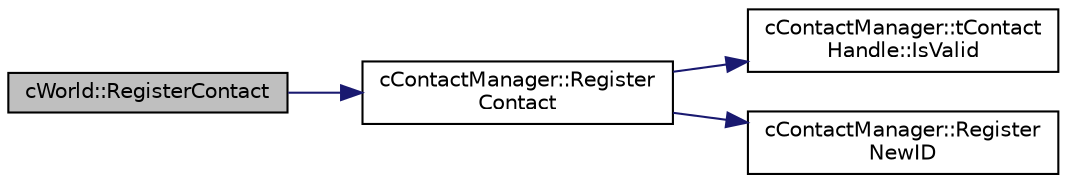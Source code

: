 digraph "cWorld::RegisterContact"
{
 // LATEX_PDF_SIZE
  edge [fontname="Helvetica",fontsize="10",labelfontname="Helvetica",labelfontsize="10"];
  node [fontname="Helvetica",fontsize="10",shape=record];
  rankdir="LR";
  Node1 [label="cWorld::RegisterContact",height=0.2,width=0.4,color="black", fillcolor="grey75", style="filled", fontcolor="black",tooltip=" "];
  Node1 -> Node2 [color="midnightblue",fontsize="10",style="solid",fontname="Helvetica"];
  Node2 [label="cContactManager::Register\lContact",height=0.2,width=0.4,color="black", fillcolor="white", style="filled",URL="$classc_contact_manager.html#a1cb314eca210bffe8540fc16c6871a8b",tooltip=" "];
  Node2 -> Node3 [color="midnightblue",fontsize="10",style="solid",fontname="Helvetica"];
  Node3 [label="cContactManager::tContact\lHandle::IsValid",height=0.2,width=0.4,color="black", fillcolor="white", style="filled",URL="$structc_contact_manager_1_1t_contact_handle.html#afd6ffbefcc75d7e8a81f509497f1f541",tooltip=" "];
  Node2 -> Node4 [color="midnightblue",fontsize="10",style="solid",fontname="Helvetica"];
  Node4 [label="cContactManager::Register\lNewID",height=0.2,width=0.4,color="black", fillcolor="white", style="filled",URL="$classc_contact_manager.html#a9944a5a35616ff2c21e47132cf1c96c6",tooltip=" "];
}

